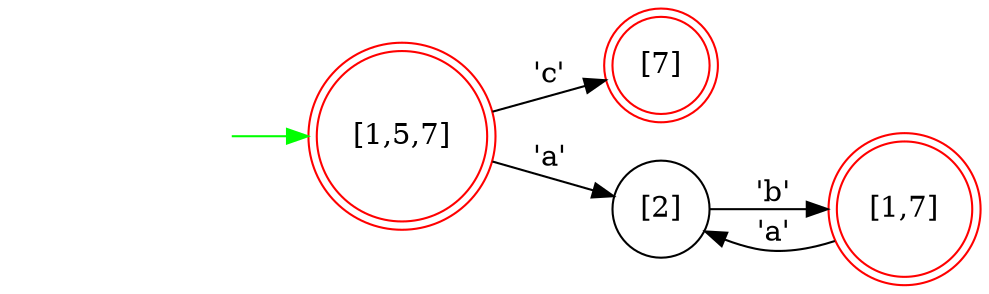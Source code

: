 digraph myFile {
 rankdir = LR ;
 "[1,5,7]" [shape=circle , label="[1,5,7]" ,color=black];
 "[7]" [shape=circle , label="[7]" ,color=black];
 "[2]" [shape=circle , label="[2]" ,color=black];
 "[1,7]" [shape=circle , label="[1,7]" ,color=black];
 
 "[1,5,7]" [shape=circle , label= "[1,5,7]", color=green];
 
 
 "[1,5,7]" [shape=doublecircle , color=red];
 "[7]" [shape=doublecircle , color=red];
 "[1,7]" [shape=doublecircle , color=red];
 
 "[1,5,7]" -> "[2]" [label = "'a'"];
 "[1,5,7]" -> "[7]" [label = "'c'"];
 
 
 "[2]" -> "[1,7]" [label = "'b'"];
 
 
 "[1,7]" -> "[2]" [label = "'a'"];
 node [shape=none, lavel=initialState, style = invis];
"_newState_1" -> "[1,5,7]" [color = green];
 
}